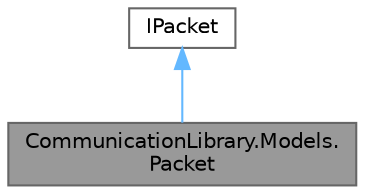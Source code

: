 digraph "CommunicationLibrary.Models.Packet"
{
 // LATEX_PDF_SIZE
  bgcolor="transparent";
  edge [fontname=Helvetica,fontsize=10,labelfontname=Helvetica,labelfontsize=10];
  node [fontname=Helvetica,fontsize=10,shape=box,height=0.2,width=0.4];
  Node1 [label="CommunicationLibrary.Models.\lPacket",height=0.2,width=0.4,color="gray40", fillcolor="grey60", style="filled", fontcolor="black",tooltip=" "];
  Node2 -> Node1 [dir="back",color="steelblue1",style="solid"];
  Node2 [label="IPacket",height=0.2,width=0.4,color="gray40", fillcolor="white", style="filled",URL="$interface_communication_library_1_1_models_1_1_i_packet.html",tooltip="Defines properties and methods that a communication packet should have."];
}
